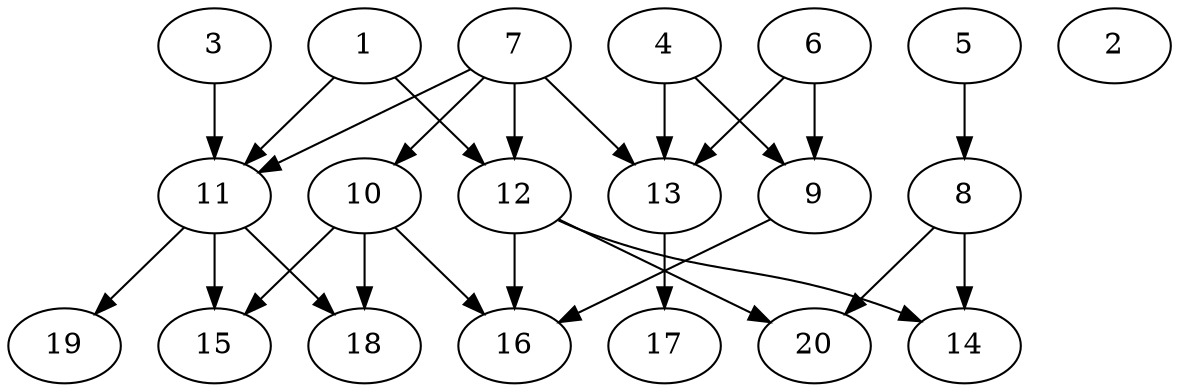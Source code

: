 // DAG automatically generated by daggen at Tue Aug  6 16:20:30 2019
// ./daggen --dot -n 20 --ccr 0.5 --fat 0.7 --regular 0.5 --density 0.5 --mindata 5242880 --maxdata 52428800 
digraph G {
  1 [size="19107840", alpha="0.04", expect_size="9553920"] 
  1 -> 11 [size ="9553920"]
  1 -> 12 [size ="9553920"]
  2 [size="90361856", alpha="0.08", expect_size="45180928"] 
  3 [size="25202688", alpha="0.10", expect_size="12601344"] 
  3 -> 11 [size ="12601344"]
  4 [size="44017664", alpha="0.10", expect_size="22008832"] 
  4 -> 9 [size ="22008832"]
  4 -> 13 [size ="22008832"]
  5 [size="81922048", alpha="0.05", expect_size="40961024"] 
  5 -> 8 [size ="40961024"]
  6 [size="104460288", alpha="0.15", expect_size="52230144"] 
  6 -> 9 [size ="52230144"]
  6 -> 13 [size ="52230144"]
  7 [size="50761728", alpha="0.09", expect_size="25380864"] 
  7 -> 10 [size ="25380864"]
  7 -> 11 [size ="25380864"]
  7 -> 12 [size ="25380864"]
  7 -> 13 [size ="25380864"]
  8 [size="101017600", alpha="0.05", expect_size="50508800"] 
  8 -> 14 [size ="50508800"]
  8 -> 20 [size ="50508800"]
  9 [size="95078400", alpha="0.05", expect_size="47539200"] 
  9 -> 16 [size ="47539200"]
  10 [size="104808448", alpha="0.12", expect_size="52404224"] 
  10 -> 15 [size ="52404224"]
  10 -> 16 [size ="52404224"]
  10 -> 18 [size ="52404224"]
  11 [size="95438848", alpha="0.15", expect_size="47719424"] 
  11 -> 15 [size ="47719424"]
  11 -> 18 [size ="47719424"]
  11 -> 19 [size ="47719424"]
  12 [size="17680384", alpha="0.15", expect_size="8840192"] 
  12 -> 14 [size ="8840192"]
  12 -> 16 [size ="8840192"]
  12 -> 20 [size ="8840192"]
  13 [size="53737472", alpha="0.07", expect_size="26868736"] 
  13 -> 17 [size ="26868736"]
  14 [size="99602432", alpha="0.08", expect_size="49801216"] 
  15 [size="51240960", alpha="0.10", expect_size="25620480"] 
  16 [size="74496000", alpha="0.17", expect_size="37248000"] 
  17 [size="50919424", alpha="0.15", expect_size="25459712"] 
  18 [size="94541824", alpha="0.04", expect_size="47270912"] 
  19 [size="25915392", alpha="0.08", expect_size="12957696"] 
  20 [size="48183296", alpha="0.01", expect_size="24091648"] 
}
